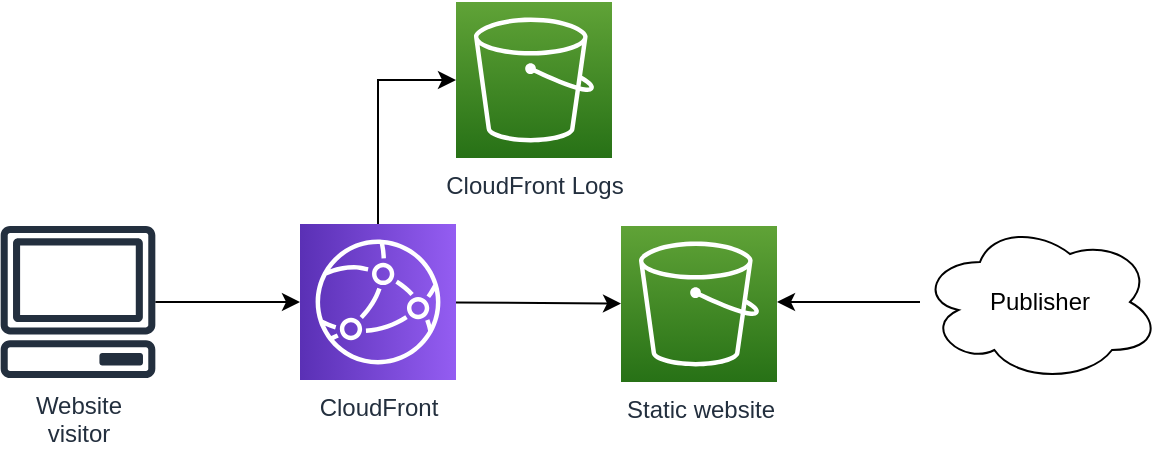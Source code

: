 <mxfile version="14.1.8" type="device"><diagram id="CfiFzVd1xthBuLPHeY75" name="Page-1"><mxGraphModel dx="946" dy="618" grid="1" gridSize="10" guides="1" tooltips="1" connect="1" arrows="1" fold="1" page="1" pageScale="1" pageWidth="827" pageHeight="1169" math="0" shadow="0"><root><mxCell id="0"/><mxCell id="1" parent="0"/><mxCell id="qgEovbpqU0CDhyu8VuXt-7" value="" style="edgeStyle=none;rounded=0;orthogonalLoop=1;jettySize=auto;html=1;" parent="1" source="qgEovbpqU0CDhyu8VuXt-3" target="qgEovbpqU0CDhyu8VuXt-5" edge="1"><mxGeometry relative="1" as="geometry"><Array as="points"><mxPoint x="199" y="154"/></Array></mxGeometry></mxCell><mxCell id="qgEovbpqU0CDhyu8VuXt-3" value="CloudFront" style="outlineConnect=0;fontColor=#232F3E;gradientColor=#945DF2;gradientDirection=north;fillColor=#5A30B5;strokeColor=#ffffff;dashed=0;verticalLabelPosition=bottom;verticalAlign=top;align=center;html=1;fontSize=12;fontStyle=0;aspect=fixed;shape=mxgraph.aws4.resourceIcon;resIcon=mxgraph.aws4.cloudfront;direction=south;" parent="1" vertex="1"><mxGeometry x="160" y="226" width="78" height="78" as="geometry"/></mxCell><mxCell id="qgEovbpqU0CDhyu8VuXt-4" value="Static website" style="outlineConnect=0;fontColor=#232F3E;gradientColor=#60A337;gradientDirection=north;fillColor=#277116;strokeColor=#ffffff;dashed=0;verticalLabelPosition=bottom;verticalAlign=top;align=center;html=1;fontSize=12;fontStyle=0;aspect=fixed;shape=mxgraph.aws4.resourceIcon;resIcon=mxgraph.aws4.s3;" parent="1" vertex="1"><mxGeometry x="320.5" y="227" width="78" height="78" as="geometry"/></mxCell><mxCell id="qgEovbpqU0CDhyu8VuXt-5" value="CloudFront Logs" style="outlineConnect=0;fontColor=#232F3E;gradientColor=#60A337;gradientDirection=north;fillColor=#277116;strokeColor=#ffffff;dashed=0;verticalLabelPosition=bottom;verticalAlign=top;align=center;html=1;fontSize=12;fontStyle=0;aspect=fixed;shape=mxgraph.aws4.resourceIcon;resIcon=mxgraph.aws4.s3;" parent="1" vertex="1"><mxGeometry x="238" y="115" width="78" height="78" as="geometry"/></mxCell><mxCell id="qgEovbpqU0CDhyu8VuXt-10" value="" style="edgeStyle=orthogonalEdgeStyle;rounded=0;orthogonalLoop=1;jettySize=auto;html=1;" parent="1" source="qgEovbpqU0CDhyu8VuXt-9" target="qgEovbpqU0CDhyu8VuXt-4" edge="1"><mxGeometry relative="1" as="geometry"><Array as="points"><mxPoint x="470" y="266"/><mxPoint x="470" y="266"/></Array></mxGeometry></mxCell><mxCell id="qgEovbpqU0CDhyu8VuXt-9" value="Publisher" style="ellipse;shape=cloud;whiteSpace=wrap;html=1;" parent="1" vertex="1"><mxGeometry x="470" y="225" width="120" height="80" as="geometry"/></mxCell><mxCell id="qgEovbpqU0CDhyu8VuXt-13" value="" style="edgeStyle=orthogonalEdgeStyle;rounded=0;orthogonalLoop=1;jettySize=auto;html=1;" parent="1" source="qgEovbpqU0CDhyu8VuXt-12" target="qgEovbpqU0CDhyu8VuXt-3" edge="1"><mxGeometry relative="1" as="geometry"/></mxCell><mxCell id="qgEovbpqU0CDhyu8VuXt-12" value="Website&lt;br&gt;visitor" style="outlineConnect=0;fontColor=#232F3E;gradientColor=none;fillColor=#232F3E;strokeColor=none;dashed=0;verticalLabelPosition=bottom;verticalAlign=top;align=center;html=1;fontSize=12;fontStyle=0;aspect=fixed;pointerEvents=1;shape=mxgraph.aws4.client;" parent="1" vertex="1"><mxGeometry x="10" y="227" width="78" height="76" as="geometry"/></mxCell><mxCell id="qgEovbpqU0CDhyu8VuXt-20" value="" style="edgeStyle=none;rounded=0;orthogonalLoop=1;jettySize=auto;html=1;" parent="1" source="qgEovbpqU0CDhyu8VuXt-3" target="qgEovbpqU0CDhyu8VuXt-4" edge="1"><mxGeometry relative="1" as="geometry"><mxPoint x="238" y="265" as="sourcePoint"/><mxPoint x="360.001" y="265.729" as="targetPoint"/><Array as="points"/></mxGeometry></mxCell></root></mxGraphModel></diagram></mxfile>